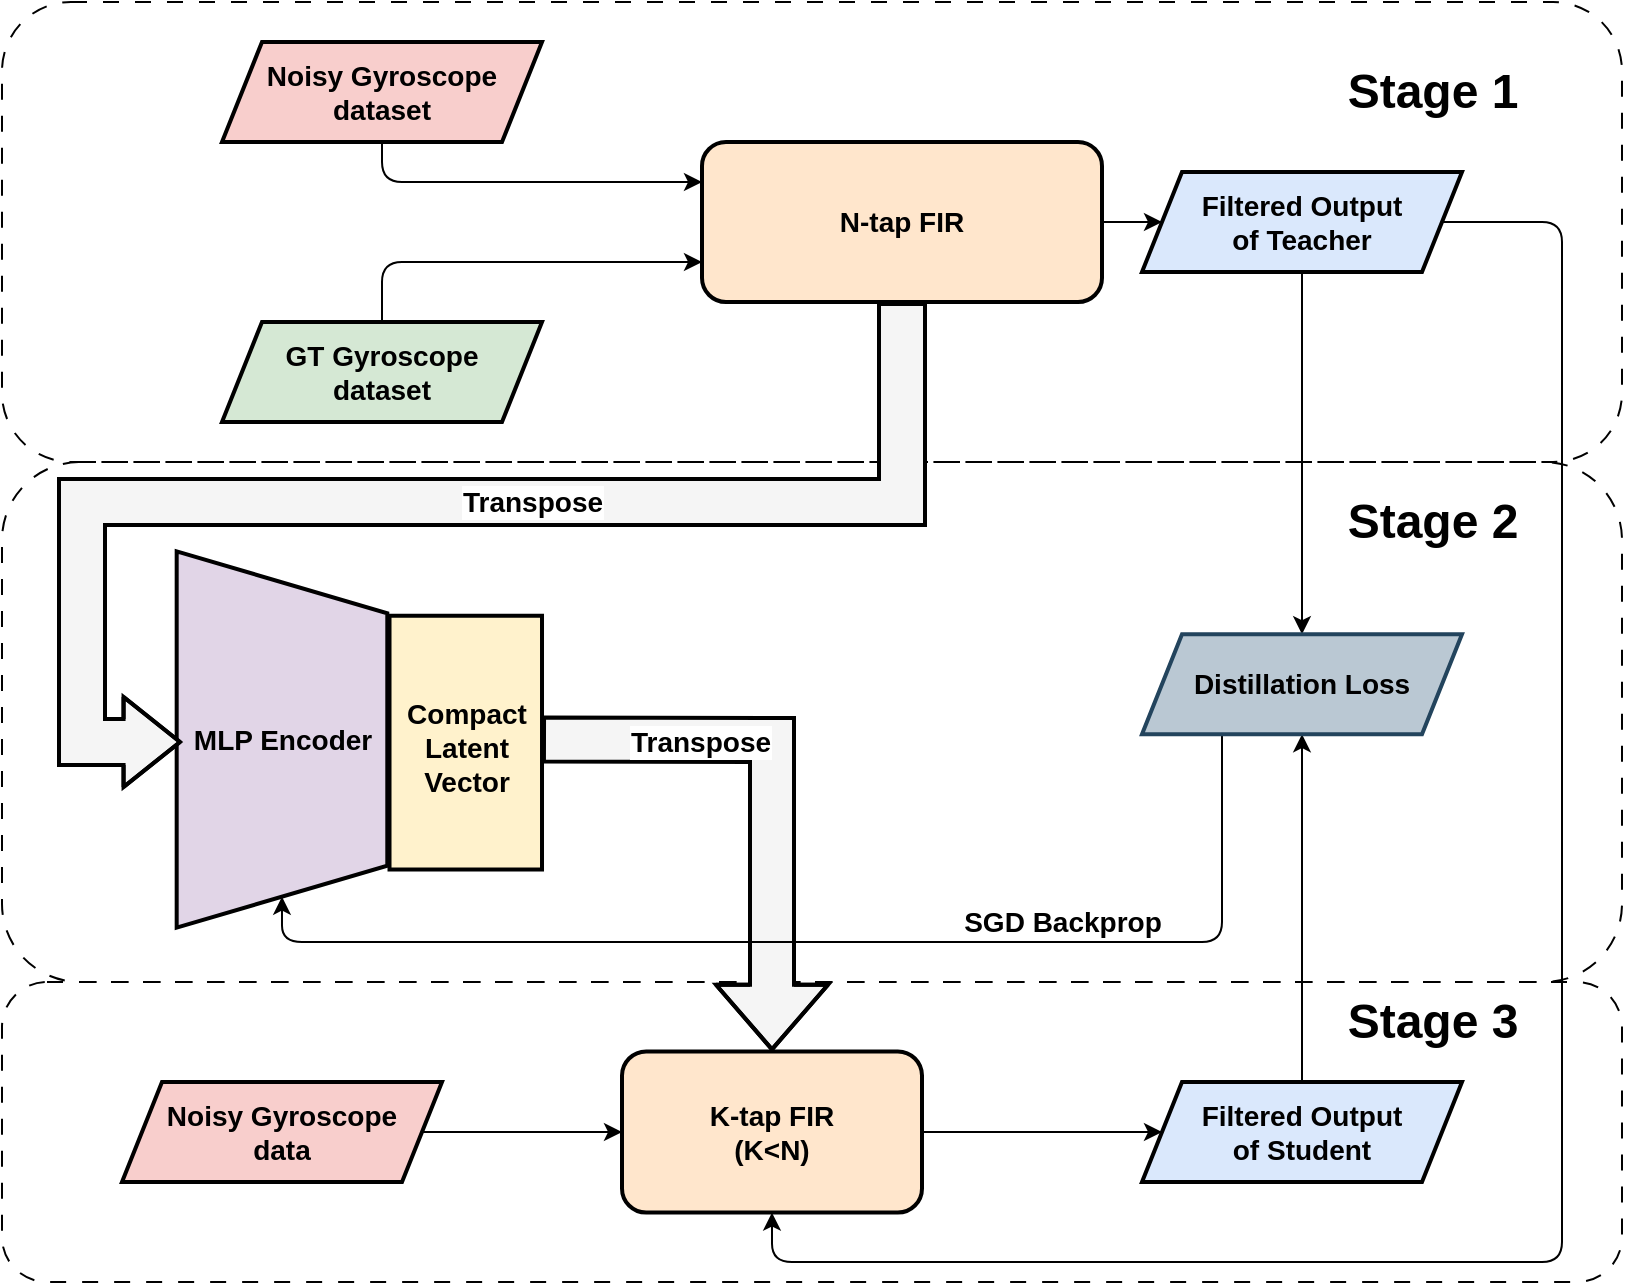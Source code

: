 <mxfile version="28.2.5">
  <diagram name="Page-1" id="FG8I5OHUJR4_K9oBTt_O">
    <mxGraphModel dx="1297" dy="767" grid="1" gridSize="10" guides="1" tooltips="1" connect="1" arrows="1" fold="1" page="1" pageScale="1" pageWidth="850" pageHeight="1100" math="0" shadow="0">
      <root>
        <mxCell id="0" />
        <mxCell id="1" parent="0" />
        <mxCell id="tp9R2mp98hHx9tfO70Yq-34" value="" style="rounded=1;whiteSpace=wrap;html=1;dashed=1;dashPattern=8 8;fontStyle=1;fontSize=14;fillColor=none;" parent="1" vertex="1">
          <mxGeometry x="100" y="280" width="810" height="260" as="geometry" />
        </mxCell>
        <mxCell id="tp9R2mp98hHx9tfO70Yq-33" value="" style="rounded=1;whiteSpace=wrap;html=1;dashed=1;dashPattern=8 8;fontStyle=1;fontSize=14;fillColor=none;" parent="1" vertex="1">
          <mxGeometry x="100" y="50" width="810" height="230" as="geometry" />
        </mxCell>
        <mxCell id="tp9R2mp98hHx9tfO70Yq-37" value="" style="rounded=1;whiteSpace=wrap;html=1;dashed=1;dashPattern=8 8;fontStyle=1;fontSize=14;fillColor=none;" parent="1" vertex="1">
          <mxGeometry x="100" y="540" width="810" height="150" as="geometry" />
        </mxCell>
        <mxCell id="tp9R2mp98hHx9tfO70Yq-25" value="" style="edgeStyle=orthogonalEdgeStyle;rounded=0;orthogonalLoop=1;jettySize=auto;html=1;fontStyle=1;fontSize=14;" parent="1" source="tp9R2mp98hHx9tfO70Yq-2" target="tp9R2mp98hHx9tfO70Yq-24" edge="1">
          <mxGeometry relative="1" as="geometry" />
        </mxCell>
        <mxCell id="tp9R2mp98hHx9tfO70Yq-2" value="&lt;span&gt;N-tap FIR&lt;/span&gt;" style="rounded=1;whiteSpace=wrap;html=1;fontSize=14;fontStyle=1;fillColor=#ffe6cc;strokeColor=light-dark(#000000, #996500);strokeWidth=2;" parent="1" vertex="1">
          <mxGeometry x="450" y="120" width="200" height="80" as="geometry" />
        </mxCell>
        <mxCell id="tp9R2mp98hHx9tfO70Yq-5" value="" style="shape=trapezoid;perimeter=trapezoidPerimeter;whiteSpace=wrap;html=1;fixedSize=1;rotation=90;size=30.94;fontSize=14;fontStyle=1;fillColor=#e1d5e7;strokeColor=light-dark(#000000, #9577a3);strokeWidth=2;" parent="1" vertex="1">
          <mxGeometry x="145.93" y="366.09" width="188.13" height="105.31" as="geometry" />
        </mxCell>
        <mxCell id="tp9R2mp98hHx9tfO70Yq-6" value="MLP Encoder" style="text;html=1;align=center;verticalAlign=middle;resizable=0;points=[];autosize=1;strokeColor=none;fillColor=none;fontSize=14;fontStyle=1" parent="1" vertex="1">
          <mxGeometry x="185" y="403.75" width="110" height="30" as="geometry" />
        </mxCell>
        <mxCell id="tp9R2mp98hHx9tfO70Yq-28" value="" style="edgeStyle=orthogonalEdgeStyle;rounded=0;orthogonalLoop=1;jettySize=auto;html=1;fontStyle=1;fontSize=14;" parent="1" source="tp9R2mp98hHx9tfO70Yq-10" target="tp9R2mp98hHx9tfO70Yq-27" edge="1">
          <mxGeometry relative="1" as="geometry" />
        </mxCell>
        <mxCell id="tp9R2mp98hHx9tfO70Yq-10" value="&lt;span&gt;K-tap FIR&lt;/span&gt;&lt;br&gt;&lt;font&gt;(K&amp;lt;N)&lt;/font&gt;" style="rounded=1;whiteSpace=wrap;html=1;fontSize=14;fontStyle=1;fillColor=#ffe6cc;strokeColor=light-dark(#000000, #996500);strokeWidth=2;" parent="1" vertex="1">
          <mxGeometry x="410" y="574.69" width="150" height="80.62" as="geometry" />
        </mxCell>
        <mxCell id="tp9R2mp98hHx9tfO70Yq-11" value="" style="shape=flexArrow;endArrow=classic;html=1;rounded=0;entryX=0.5;entryY=0;entryDx=0;entryDy=0;exitX=0.5;exitY=1;exitDx=0;exitDy=0;endWidth=32;endSize=10.11;width=21;fontSize=14;fontStyle=1;fillColor=#f5f5f5;strokeColor=light-dark(#000000, #959595);strokeWidth=2;" parent="1" target="tp9R2mp98hHx9tfO70Yq-10" edge="1">
          <mxGeometry width="50" height="50" relative="1" as="geometry">
            <mxPoint x="370.0" y="418.75" as="sourcePoint" />
            <mxPoint x="430" y="210" as="targetPoint" />
            <Array as="points">
              <mxPoint x="485" y="419" />
            </Array>
          </mxGeometry>
        </mxCell>
        <mxCell id="tp9R2mp98hHx9tfO70Yq-13" value="Transpose" style="edgeLabel;html=1;align=center;verticalAlign=middle;resizable=0;points=[];fontSize=14;fontStyle=1" parent="tp9R2mp98hHx9tfO70Yq-11" vertex="1" connectable="0">
          <mxGeometry x="-0.15" y="1" relative="1" as="geometry">
            <mxPoint x="-37" y="1" as="offset" />
          </mxGeometry>
        </mxCell>
        <mxCell id="tp9R2mp98hHx9tfO70Yq-14" value="" style="shape=flexArrow;endArrow=classic;html=1;rounded=0;exitX=0.5;exitY=1;exitDx=0;exitDy=0;width=22;endSize=8.74;fontSize=14;fontStyle=1;fillColor=#f5f5f5;strokeColor=light-dark(#000000, #959595);strokeWidth=2;" parent="1" source="tp9R2mp98hHx9tfO70Yq-2" edge="1">
          <mxGeometry width="50" height="50" relative="1" as="geometry">
            <mxPoint x="480" y="250" as="sourcePoint" />
            <mxPoint x="190" y="420" as="targetPoint" />
            <Array as="points">
              <mxPoint x="550" y="300" />
              <mxPoint x="380" y="300" />
              <mxPoint x="140" y="300" />
              <mxPoint x="140" y="420" />
            </Array>
          </mxGeometry>
        </mxCell>
        <mxCell id="tp9R2mp98hHx9tfO70Yq-15" value="Transpose" style="edgeLabel;html=1;align=center;verticalAlign=middle;resizable=0;points=[];fontSize=14;fontStyle=1" parent="tp9R2mp98hHx9tfO70Yq-14" vertex="1" connectable="0">
          <mxGeometry x="-0.054" y="3" relative="1" as="geometry">
            <mxPoint x="36" y="-3" as="offset" />
          </mxGeometry>
        </mxCell>
        <mxCell id="tp9R2mp98hHx9tfO70Yq-20" style="edgeStyle=orthogonalEdgeStyle;rounded=1;orthogonalLoop=1;jettySize=auto;html=1;exitX=0.5;exitY=1;exitDx=0;exitDy=0;entryX=0;entryY=0.25;entryDx=0;entryDy=0;fontStyle=1;fontSize=14;curved=0;" parent="1" source="tp9R2mp98hHx9tfO70Yq-16" target="tp9R2mp98hHx9tfO70Yq-2" edge="1">
          <mxGeometry relative="1" as="geometry" />
        </mxCell>
        <mxCell id="tp9R2mp98hHx9tfO70Yq-16" value="&lt;font&gt;Noisy Gyroscope&lt;br&gt;dataset&lt;/font&gt;" style="shape=parallelogram;perimeter=parallelogramPerimeter;whiteSpace=wrap;html=1;fixedSize=1;fontStyle=1;fontSize=14;fillColor=#f8cecc;strokeColor=light-dark(#000000, #d7817e);strokeWidth=2;" parent="1" vertex="1">
          <mxGeometry x="210" y="70" width="160" height="50" as="geometry" />
        </mxCell>
        <mxCell id="tp9R2mp98hHx9tfO70Yq-19" value="" style="edgeStyle=orthogonalEdgeStyle;rounded=0;orthogonalLoop=1;jettySize=auto;html=1;fontStyle=1;fontSize=14;" parent="1" source="tp9R2mp98hHx9tfO70Yq-18" target="tp9R2mp98hHx9tfO70Yq-10" edge="1">
          <mxGeometry relative="1" as="geometry" />
        </mxCell>
        <mxCell id="tp9R2mp98hHx9tfO70Yq-18" value="Noisy Gyroscope&lt;br&gt;data" style="shape=parallelogram;perimeter=parallelogramPerimeter;whiteSpace=wrap;html=1;fixedSize=1;fontStyle=1;fontSize=14;fillColor=#f8cecc;strokeColor=light-dark(#000000, #d7817e);strokeWidth=2;" parent="1" vertex="1">
          <mxGeometry x="160" y="590" width="160" height="50" as="geometry" />
        </mxCell>
        <mxCell id="tp9R2mp98hHx9tfO70Yq-21" value="&lt;font&gt;GT Gyroscope&lt;br&gt;dataset&lt;/font&gt;" style="shape=parallelogram;perimeter=parallelogramPerimeter;whiteSpace=wrap;html=1;fixedSize=1;fontStyle=1;fontSize=14;fillColor=#d5e8d4;strokeColor=light-dark(#000000, #446e2c);strokeWidth=2;" parent="1" vertex="1">
          <mxGeometry x="210" y="210" width="160" height="50" as="geometry" />
        </mxCell>
        <mxCell id="tp9R2mp98hHx9tfO70Yq-23" style="edgeStyle=orthogonalEdgeStyle;rounded=1;orthogonalLoop=1;jettySize=auto;html=1;exitX=0.5;exitY=0;exitDx=0;exitDy=0;entryX=0;entryY=0.75;entryDx=0;entryDy=0;fontStyle=1;fontSize=14;curved=0;" parent="1" source="tp9R2mp98hHx9tfO70Yq-21" target="tp9R2mp98hHx9tfO70Yq-2" edge="1">
          <mxGeometry relative="1" as="geometry" />
        </mxCell>
        <mxCell id="tp9R2mp98hHx9tfO70Yq-31" style="edgeStyle=orthogonalEdgeStyle;rounded=1;orthogonalLoop=1;jettySize=auto;html=1;exitX=1;exitY=0.5;exitDx=0;exitDy=0;entryX=0.5;entryY=1;entryDx=0;entryDy=0;fontStyle=1;fontSize=14;curved=0;" parent="1" source="tp9R2mp98hHx9tfO70Yq-24" target="tp9R2mp98hHx9tfO70Yq-10" edge="1">
          <mxGeometry relative="1" as="geometry">
            <mxPoint x="920.0" y="680" as="targetPoint" />
            <Array as="points">
              <mxPoint x="880" y="160" />
              <mxPoint x="880" y="680" />
              <mxPoint x="485" y="680" />
            </Array>
          </mxGeometry>
        </mxCell>
        <mxCell id="tp9R2mp98hHx9tfO70Yq-45" style="edgeStyle=orthogonalEdgeStyle;rounded=0;orthogonalLoop=1;jettySize=auto;html=1;exitX=0.5;exitY=1;exitDx=0;exitDy=0;entryX=0.5;entryY=0;entryDx=0;entryDy=0;" parent="1" source="tp9R2mp98hHx9tfO70Yq-24" target="tp9R2mp98hHx9tfO70Yq-43" edge="1">
          <mxGeometry relative="1" as="geometry" />
        </mxCell>
        <mxCell id="tp9R2mp98hHx9tfO70Yq-24" value="&lt;font&gt;Filtered Output&lt;br&gt;of Teacher&lt;/font&gt;" style="shape=parallelogram;perimeter=parallelogramPerimeter;whiteSpace=wrap;html=1;fixedSize=1;fontStyle=1;fontSize=14;fillColor=#dae8fc;strokeColor=light-dark(#000000, #5c79a3);strokeWidth=2;" parent="1" vertex="1">
          <mxGeometry x="670" y="135" width="160" height="50" as="geometry" />
        </mxCell>
        <mxCell id="tp9R2mp98hHx9tfO70Yq-46" style="edgeStyle=orthogonalEdgeStyle;rounded=0;orthogonalLoop=1;jettySize=auto;html=1;exitX=0.5;exitY=0;exitDx=0;exitDy=0;entryX=0.5;entryY=1;entryDx=0;entryDy=0;" parent="1" source="tp9R2mp98hHx9tfO70Yq-27" target="tp9R2mp98hHx9tfO70Yq-43" edge="1">
          <mxGeometry relative="1" as="geometry" />
        </mxCell>
        <mxCell id="tp9R2mp98hHx9tfO70Yq-27" value="Filtered Output&lt;br&gt;of Student" style="shape=parallelogram;perimeter=parallelogramPerimeter;whiteSpace=wrap;html=1;fixedSize=1;fontStyle=1;fontSize=14;fillColor=#dae8fc;strokeColor=light-dark(#000000, #5c79a3);strokeWidth=2;" parent="1" vertex="1">
          <mxGeometry x="670" y="590" width="160" height="50" as="geometry" />
        </mxCell>
        <mxCell id="tp9R2mp98hHx9tfO70Yq-32" value="" style="rounded=0;whiteSpace=wrap;html=1;rotation=90;fontStyle=1;fontSize=14;fillColor=#fff2cc;strokeColor=light-dark(#000000, #6d5100);strokeWidth=2;" parent="1" vertex="1">
          <mxGeometry x="268.44" y="382.19" width="126.88" height="76.25" as="geometry" />
        </mxCell>
        <mxCell id="tp9R2mp98hHx9tfO70Yq-38" value="&lt;span&gt;&lt;font style=&quot;font-size: 24px;&quot;&gt;Stage 1&lt;/font&gt;&lt;/span&gt;" style="text;html=1;align=center;verticalAlign=middle;resizable=0;points=[];autosize=1;strokeColor=none;fillColor=none;fontStyle=1;fontSize=14;" parent="1" vertex="1">
          <mxGeometry x="760" y="75" width="110" height="40" as="geometry" />
        </mxCell>
        <mxCell id="tp9R2mp98hHx9tfO70Yq-39" value="&lt;span&gt;&lt;font style=&quot;font-size: 24px;&quot;&gt;Stage 2&lt;/font&gt;&lt;/span&gt;" style="text;html=1;align=center;verticalAlign=middle;resizable=0;points=[];autosize=1;strokeColor=none;fillColor=none;fontStyle=1;fontSize=14;" parent="1" vertex="1">
          <mxGeometry x="760" y="290" width="110" height="40" as="geometry" />
        </mxCell>
        <mxCell id="tp9R2mp98hHx9tfO70Yq-40" value="&lt;span&gt;&lt;font style=&quot;font-size: 24px;&quot;&gt;Stage 3&lt;/font&gt;&lt;/span&gt;" style="text;html=1;align=center;verticalAlign=middle;resizable=0;points=[];autosize=1;strokeColor=none;fillColor=none;fontStyle=1;fontSize=14;" parent="1" vertex="1">
          <mxGeometry x="760" y="540" width="110" height="40" as="geometry" />
        </mxCell>
        <mxCell id="tp9R2mp98hHx9tfO70Yq-41" value="&lt;b&gt;&lt;font&gt;Compact&lt;br&gt;Latent&lt;br&gt;Vector&lt;/font&gt;&lt;/b&gt;" style="text;html=1;align=center;verticalAlign=middle;resizable=0;points=[];autosize=1;strokeColor=none;fillColor=none;fontSize=14;" parent="1" vertex="1">
          <mxGeometry x="291.88" y="393.44" width="80" height="60" as="geometry" />
        </mxCell>
        <mxCell id="tp9R2mp98hHx9tfO70Yq-47" style="edgeStyle=orthogonalEdgeStyle;rounded=1;orthogonalLoop=1;jettySize=auto;html=1;exitX=0.25;exitY=1;exitDx=0;exitDy=0;entryX=1;entryY=0.5;entryDx=0;entryDy=0;curved=0;" parent="1" source="tp9R2mp98hHx9tfO70Yq-43" target="tp9R2mp98hHx9tfO70Yq-5" edge="1">
          <mxGeometry relative="1" as="geometry">
            <Array as="points">
              <mxPoint x="710" y="520" />
              <mxPoint x="240" y="520" />
            </Array>
          </mxGeometry>
        </mxCell>
        <mxCell id="tp9R2mp98hHx9tfO70Yq-49" value="&lt;b&gt;&lt;font style=&quot;font-size: 14px;&quot;&gt;SGD Backprop&lt;/font&gt;&lt;/b&gt;" style="edgeLabel;html=1;align=center;verticalAlign=middle;resizable=0;points=[];" parent="tp9R2mp98hHx9tfO70Yq-47" vertex="1" connectable="0">
          <mxGeometry x="-0.406" y="1" relative="1" as="geometry">
            <mxPoint x="-7" y="-11" as="offset" />
          </mxGeometry>
        </mxCell>
        <mxCell id="tp9R2mp98hHx9tfO70Yq-43" value="Distillation Loss" style="shape=parallelogram;perimeter=parallelogramPerimeter;whiteSpace=wrap;html=1;fixedSize=1;fontStyle=1;fontSize=14;fillColor=#bac8d3;strokeColor=#23445d;strokeWidth=2;" parent="1" vertex="1">
          <mxGeometry x="670" y="366.09" width="160" height="50" as="geometry" />
        </mxCell>
      </root>
    </mxGraphModel>
  </diagram>
</mxfile>
